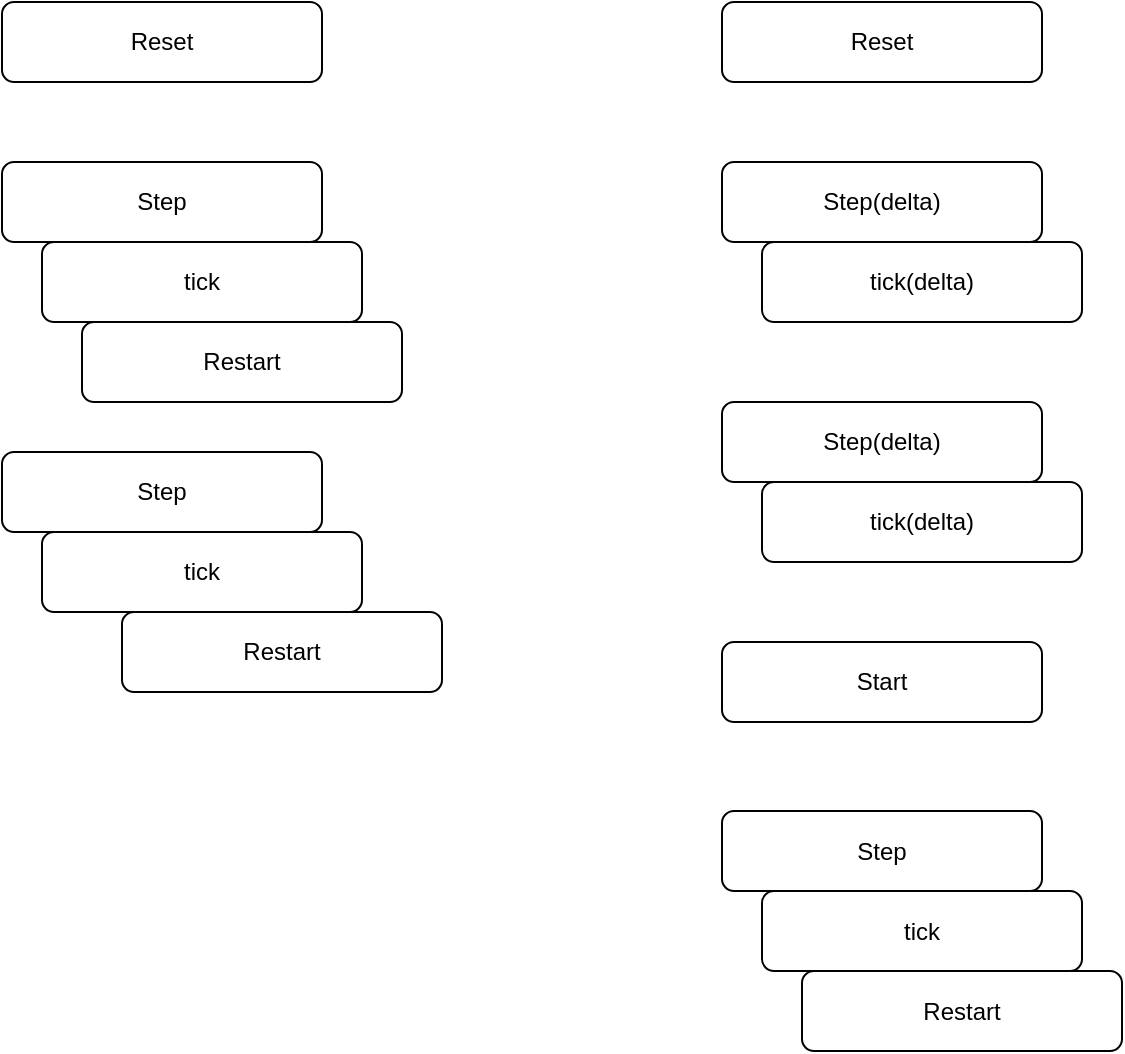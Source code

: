 <mxfile version="20.2.3" type="device"><diagram id="jeAVDuiZaiUNJIexgFyT" name="ページ1"><mxGraphModel dx="942" dy="737" grid="1" gridSize="10" guides="1" tooltips="1" connect="1" arrows="1" fold="1" page="1" pageScale="1" pageWidth="827" pageHeight="1169" math="0" shadow="0"><root><mxCell id="0"/><mxCell id="1" parent="0"/><mxCell id="5PLp0Eu6zyFz2vyF6Xg1-8" value="tick(delta)" style="shape=rect;html=1;rounded=1;whiteSpace=wrap;align=center;" vertex="1" parent="1"><mxGeometry x="420" y="400" width="160" height="40" as="geometry"/></mxCell><mxCell id="5PLp0Eu6zyFz2vyF6Xg1-1" value="Reset" style="shape=rect;html=1;rounded=1;whiteSpace=wrap;align=center;" vertex="1" parent="1"><mxGeometry x="40" y="160" width="160" height="40" as="geometry"/></mxCell><mxCell id="5PLp0Eu6zyFz2vyF6Xg1-2" value="tick" style="shape=rect;html=1;rounded=1;whiteSpace=wrap;align=center;" vertex="1" parent="1"><mxGeometry x="60" y="280" width="160" height="40" as="geometry"/></mxCell><mxCell id="5PLp0Eu6zyFz2vyF6Xg1-3" value="tick" style="shape=rect;html=1;rounded=1;whiteSpace=wrap;align=center;" vertex="1" parent="1"><mxGeometry x="60" y="425" width="160" height="40" as="geometry"/></mxCell><mxCell id="5PLp0Eu6zyFz2vyF6Xg1-4" value="tick(delta)" style="shape=rect;html=1;rounded=1;whiteSpace=wrap;align=center;" vertex="1" parent="1"><mxGeometry x="420" y="280" width="160" height="40" as="geometry"/></mxCell><mxCell id="5PLp0Eu6zyFz2vyF6Xg1-5" value="Reset" style="shape=rect;html=1;rounded=1;whiteSpace=wrap;align=center;" vertex="1" parent="1"><mxGeometry x="400" y="160" width="160" height="40" as="geometry"/></mxCell><mxCell id="5PLp0Eu6zyFz2vyF6Xg1-6" value="Step(delta)" style="shape=rect;html=1;rounded=1;whiteSpace=wrap;align=center;" vertex="1" parent="1"><mxGeometry x="400" y="360" width="160" height="40" as="geometry"/></mxCell><mxCell id="5PLp0Eu6zyFz2vyF6Xg1-7" value="Step(delta)" style="shape=rect;html=1;rounded=1;whiteSpace=wrap;align=center;" vertex="1" parent="1"><mxGeometry x="400" y="240" width="160" height="40" as="geometry"/></mxCell><mxCell id="5PLp0Eu6zyFz2vyF6Xg1-9" value="Start" style="shape=rect;html=1;rounded=1;whiteSpace=wrap;align=center;" vertex="1" parent="1"><mxGeometry x="400" y="480" width="160" height="40" as="geometry"/></mxCell><mxCell id="5PLp0Eu6zyFz2vyF6Xg1-10" value="Step" style="shape=rect;html=1;rounded=1;whiteSpace=wrap;align=center;" vertex="1" parent="1"><mxGeometry x="40" y="240" width="160" height="40" as="geometry"/></mxCell><mxCell id="5PLp0Eu6zyFz2vyF6Xg1-11" value="Step" style="shape=rect;html=1;rounded=1;whiteSpace=wrap;align=center;" vertex="1" parent="1"><mxGeometry x="40" y="385" width="160" height="40" as="geometry"/></mxCell><mxCell id="5PLp0Eu6zyFz2vyF6Xg1-12" value="tick" style="shape=rect;html=1;rounded=1;whiteSpace=wrap;align=center;" vertex="1" parent="1"><mxGeometry x="420" y="604.5" width="160" height="40" as="geometry"/></mxCell><mxCell id="5PLp0Eu6zyFz2vyF6Xg1-13" value="Step" style="shape=rect;html=1;rounded=1;whiteSpace=wrap;align=center;" vertex="1" parent="1"><mxGeometry x="400" y="564.5" width="160" height="40" as="geometry"/></mxCell><mxCell id="5PLp0Eu6zyFz2vyF6Xg1-14" value="Restart" style="shape=rect;html=1;rounded=1;whiteSpace=wrap;align=center;" vertex="1" parent="1"><mxGeometry x="80" y="320" width="160" height="40" as="geometry"/></mxCell><mxCell id="5PLp0Eu6zyFz2vyF6Xg1-15" value="Restart" style="shape=rect;html=1;rounded=1;whiteSpace=wrap;align=center;" vertex="1" parent="1"><mxGeometry x="100" y="465" width="160" height="40" as="geometry"/></mxCell><mxCell id="5PLp0Eu6zyFz2vyF6Xg1-16" value="Restart" style="shape=rect;html=1;rounded=1;whiteSpace=wrap;align=center;" vertex="1" parent="1"><mxGeometry x="440" y="644.5" width="160" height="40" as="geometry"/></mxCell></root></mxGraphModel></diagram></mxfile>